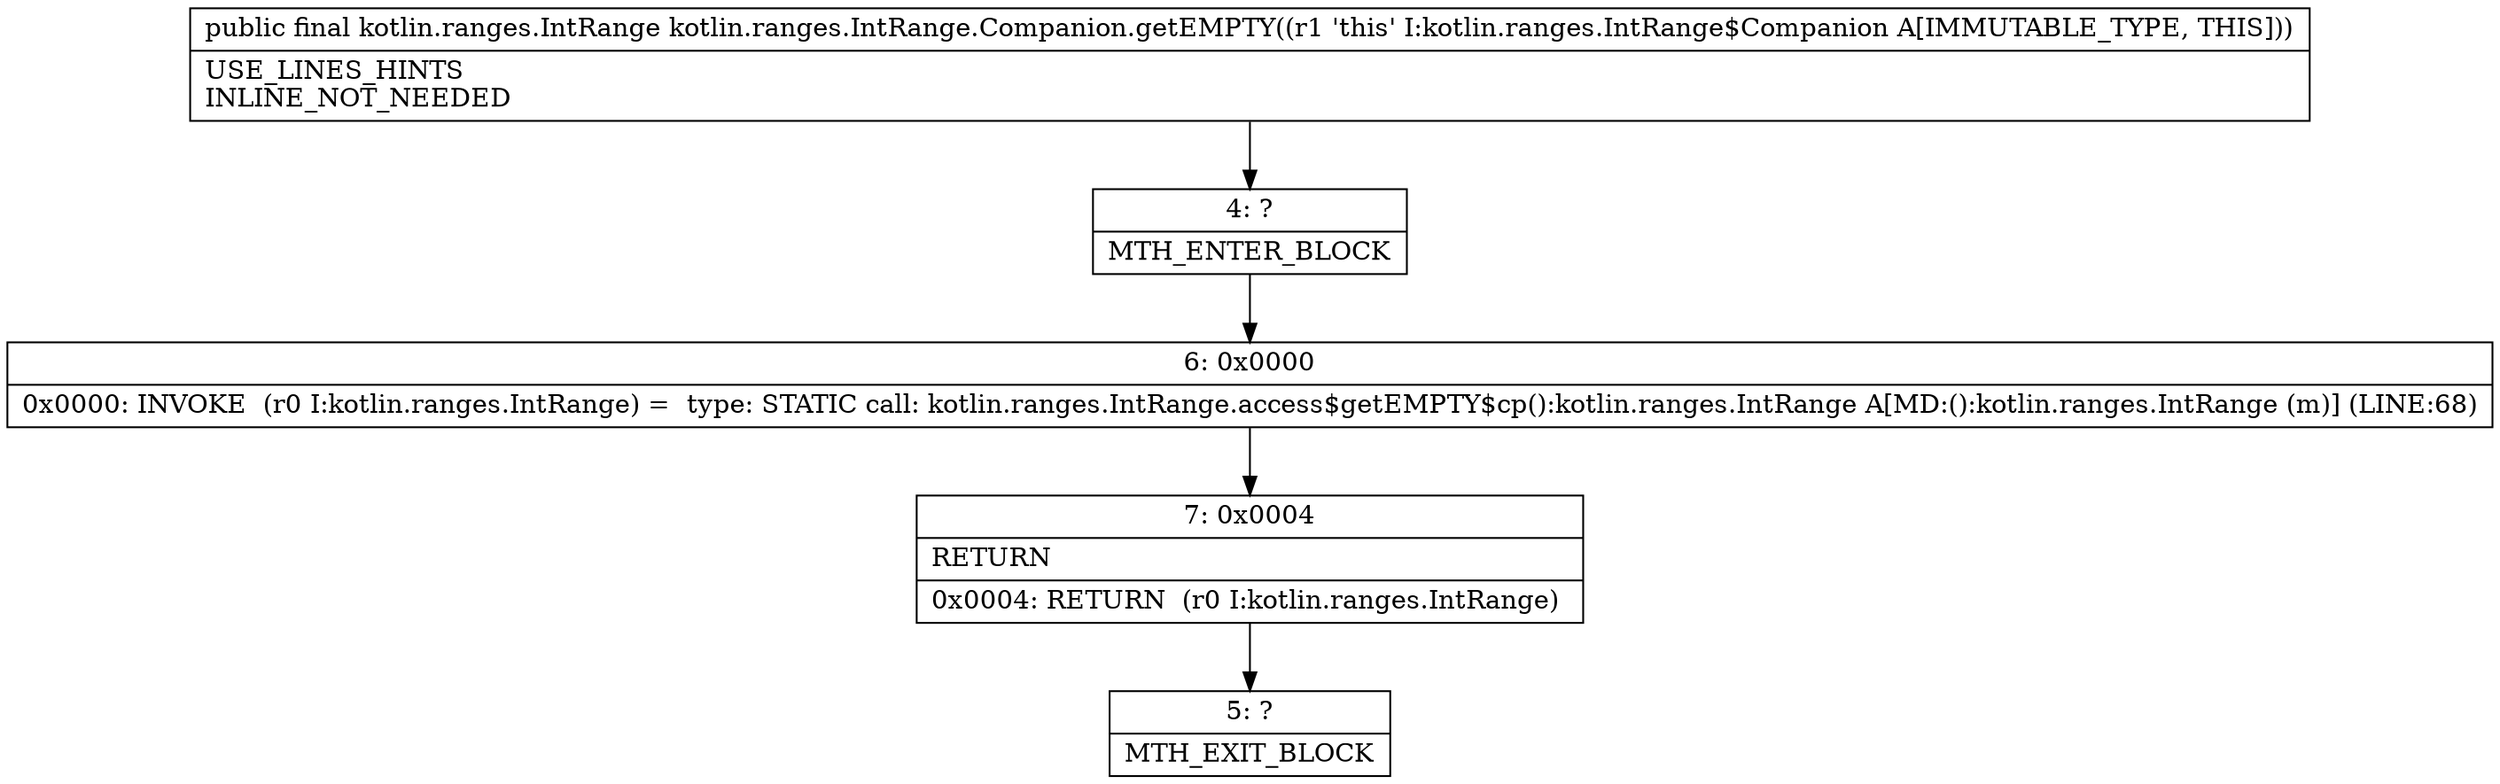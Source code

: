 digraph "CFG forkotlin.ranges.IntRange.Companion.getEMPTY()Lkotlin\/ranges\/IntRange;" {
Node_4 [shape=record,label="{4\:\ ?|MTH_ENTER_BLOCK\l}"];
Node_6 [shape=record,label="{6\:\ 0x0000|0x0000: INVOKE  (r0 I:kotlin.ranges.IntRange) =  type: STATIC call: kotlin.ranges.IntRange.access$getEMPTY$cp():kotlin.ranges.IntRange A[MD:():kotlin.ranges.IntRange (m)] (LINE:68)\l}"];
Node_7 [shape=record,label="{7\:\ 0x0004|RETURN\l|0x0004: RETURN  (r0 I:kotlin.ranges.IntRange) \l}"];
Node_5 [shape=record,label="{5\:\ ?|MTH_EXIT_BLOCK\l}"];
MethodNode[shape=record,label="{public final kotlin.ranges.IntRange kotlin.ranges.IntRange.Companion.getEMPTY((r1 'this' I:kotlin.ranges.IntRange$Companion A[IMMUTABLE_TYPE, THIS]))  | USE_LINES_HINTS\lINLINE_NOT_NEEDED\l}"];
MethodNode -> Node_4;Node_4 -> Node_6;
Node_6 -> Node_7;
Node_7 -> Node_5;
}

